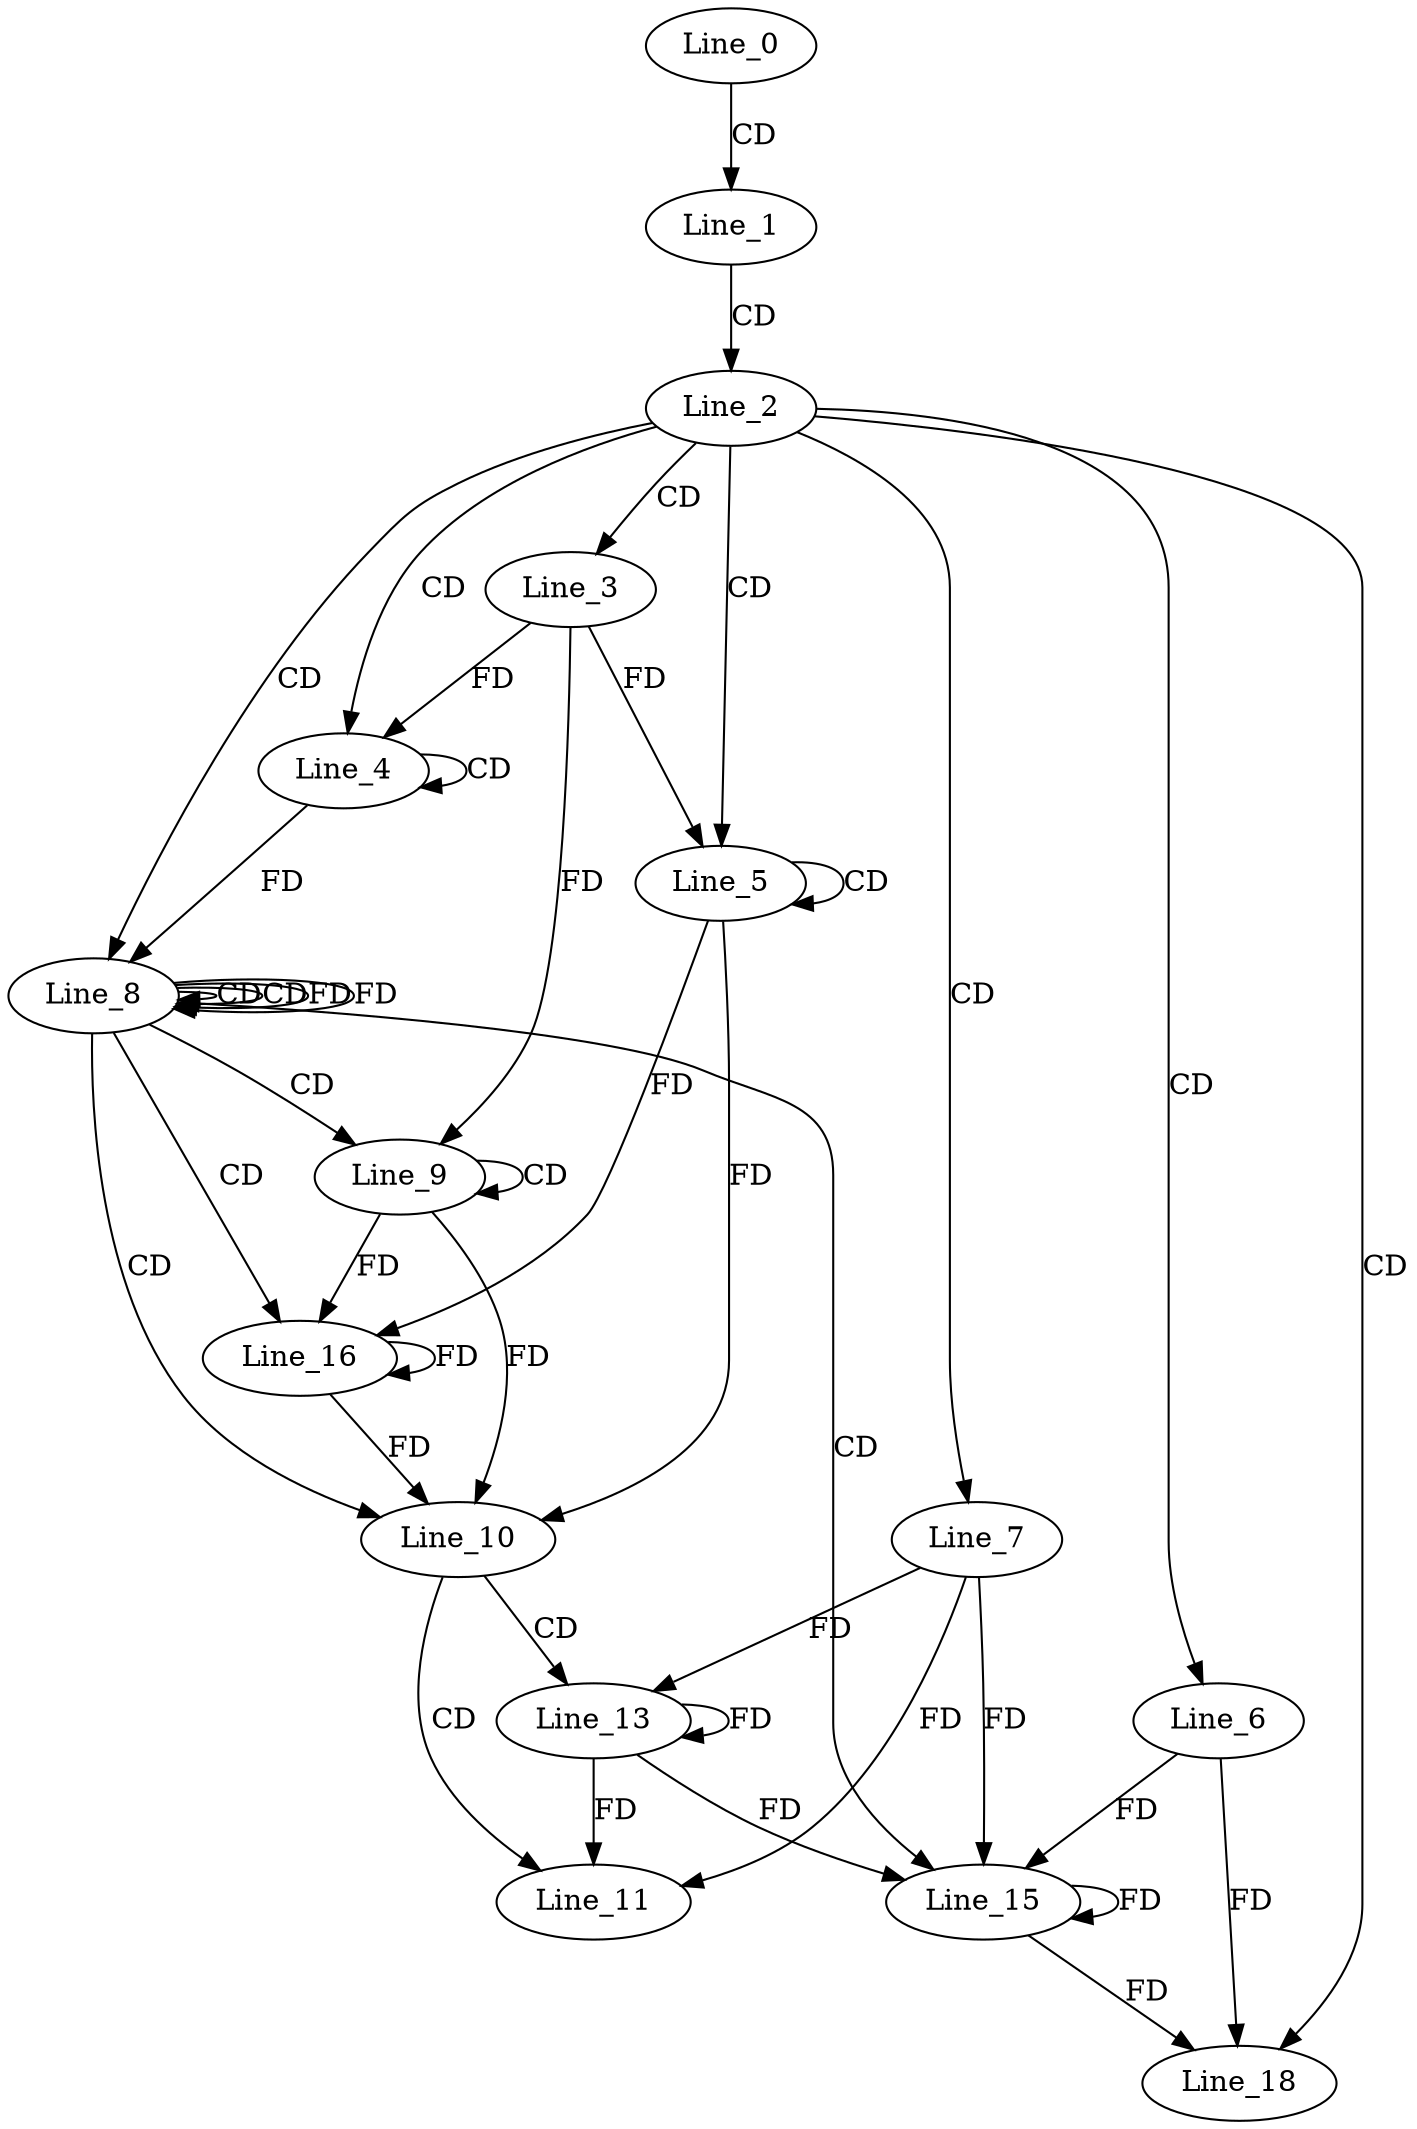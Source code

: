 digraph G {
  Line_0;
  Line_1;
  Line_2;
  Line_3;
  Line_4;
  Line_4;
  Line_4;
  Line_5;
  Line_5;
  Line_5;
  Line_6;
  Line_7;
  Line_8;
  Line_8;
  Line_8;
  Line_9;
  Line_9;
  Line_9;
  Line_10;
  Line_11;
  Line_13;
  Line_15;
  Line_15;
  Line_16;
  Line_18;
  Line_0 -> Line_1 [ label="CD" ];
  Line_1 -> Line_2 [ label="CD" ];
  Line_2 -> Line_3 [ label="CD" ];
  Line_2 -> Line_4 [ label="CD" ];
  Line_4 -> Line_4 [ label="CD" ];
  Line_3 -> Line_4 [ label="FD" ];
  Line_2 -> Line_5 [ label="CD" ];
  Line_5 -> Line_5 [ label="CD" ];
  Line_3 -> Line_5 [ label="FD" ];
  Line_2 -> Line_6 [ label="CD" ];
  Line_2 -> Line_7 [ label="CD" ];
  Line_2 -> Line_8 [ label="CD" ];
  Line_8 -> Line_8 [ label="CD" ];
  Line_4 -> Line_8 [ label="FD" ];
  Line_8 -> Line_8 [ label="CD" ];
  Line_8 -> Line_8 [ label="FD" ];
  Line_8 -> Line_9 [ label="CD" ];
  Line_9 -> Line_9 [ label="CD" ];
  Line_3 -> Line_9 [ label="FD" ];
  Line_8 -> Line_10 [ label="CD" ];
  Line_5 -> Line_10 [ label="FD" ];
  Line_9 -> Line_10 [ label="FD" ];
  Line_10 -> Line_11 [ label="CD" ];
  Line_7 -> Line_11 [ label="FD" ];
  Line_10 -> Line_13 [ label="CD" ];
  Line_13 -> Line_13 [ label="FD" ];
  Line_7 -> Line_13 [ label="FD" ];
  Line_8 -> Line_15 [ label="CD" ];
  Line_15 -> Line_15 [ label="FD" ];
  Line_6 -> Line_15 [ label="FD" ];
  Line_13 -> Line_15 [ label="FD" ];
  Line_7 -> Line_15 [ label="FD" ];
  Line_8 -> Line_16 [ label="CD" ];
  Line_16 -> Line_16 [ label="FD" ];
  Line_5 -> Line_16 [ label="FD" ];
  Line_9 -> Line_16 [ label="FD" ];
  Line_2 -> Line_18 [ label="CD" ];
  Line_15 -> Line_18 [ label="FD" ];
  Line_6 -> Line_18 [ label="FD" ];
  Line_8 -> Line_8 [ label="FD" ];
  Line_16 -> Line_10 [ label="FD" ];
  Line_13 -> Line_11 [ label="FD" ];
}
